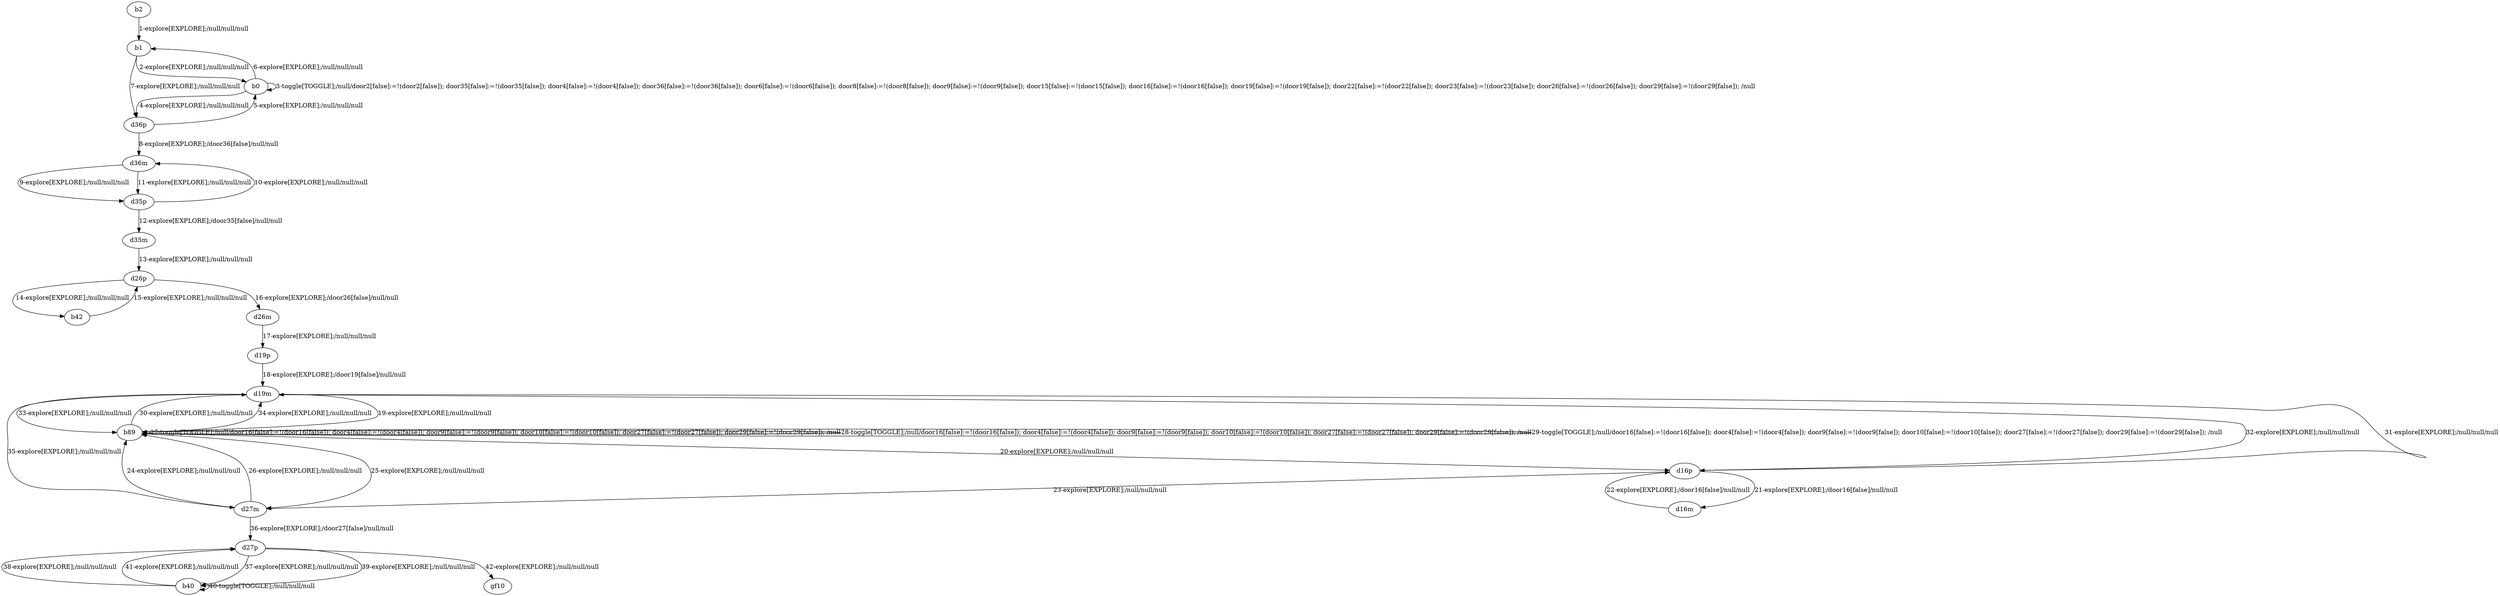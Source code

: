 # Total number of goals covered by this test: 1
# d19m --> d16p

digraph g {
"b2" -> "b1" [label = "1-explore[EXPLORE];/null/null/null"];
"b1" -> "b0" [label = "2-explore[EXPLORE];/null/null/null"];
"b0" -> "b0" [label = "3-toggle[TOGGLE];/null/door2[false]:=!(door2[false]); door35[false]:=!(door35[false]); door4[false]:=!(door4[false]); door36[false]:=!(door36[false]); door6[false]:=!(door6[false]); door8[false]:=!(door8[false]); door9[false]:=!(door9[false]); door15[false]:=!(door15[false]); door16[false]:=!(door16[false]); door19[false]:=!(door19[false]); door22[false]:=!(door22[false]); door23[false]:=!(door23[false]); door26[false]:=!(door26[false]); door29[false]:=!(door29[false]); /null"];
"b0" -> "d36p" [label = "4-explore[EXPLORE];/null/null/null"];
"d36p" -> "b0" [label = "5-explore[EXPLORE];/null/null/null"];
"b0" -> "b1" [label = "6-explore[EXPLORE];/null/null/null"];
"b1" -> "d36p" [label = "7-explore[EXPLORE];/null/null/null"];
"d36p" -> "d36m" [label = "8-explore[EXPLORE];/door36[false]/null/null"];
"d36m" -> "d35p" [label = "9-explore[EXPLORE];/null/null/null"];
"d35p" -> "d36m" [label = "10-explore[EXPLORE];/null/null/null"];
"d36m" -> "d35p" [label = "11-explore[EXPLORE];/null/null/null"];
"d35p" -> "d35m" [label = "12-explore[EXPLORE];/door35[false]/null/null"];
"d35m" -> "d26p" [label = "13-explore[EXPLORE];/null/null/null"];
"d26p" -> "b42" [label = "14-explore[EXPLORE];/null/null/null"];
"b42" -> "d26p" [label = "15-explore[EXPLORE];/null/null/null"];
"d26p" -> "d26m" [label = "16-explore[EXPLORE];/door26[false]/null/null"];
"d26m" -> "d19p" [label = "17-explore[EXPLORE];/null/null/null"];
"d19p" -> "d19m" [label = "18-explore[EXPLORE];/door19[false]/null/null"];
"d19m" -> "b89" [label = "19-explore[EXPLORE];/null/null/null"];
"b89" -> "d16p" [label = "20-explore[EXPLORE];/null/null/null"];
"d16p" -> "d16m" [label = "21-explore[EXPLORE];/door16[false]/null/null"];
"d16m" -> "d16p" [label = "22-explore[EXPLORE];/door16[false]/null/null"];
"d16p" -> "d27m" [label = "23-explore[EXPLORE];/null/null/null"];
"d27m" -> "b89" [label = "24-explore[EXPLORE];/null/null/null"];
"b89" -> "d27m" [label = "25-explore[EXPLORE];/null/null/null"];
"d27m" -> "b89" [label = "26-explore[EXPLORE];/null/null/null"];
"b89" -> "b89" [label = "27-toggle[TOGGLE];/null/door16[false]:=!(door16[false]); door4[false]:=!(door4[false]); door9[false]:=!(door9[false]); door10[false]:=!(door10[false]); door27[false]:=!(door27[false]); door29[false]:=!(door29[false]); /null"];
"b89" -> "b89" [label = "28-toggle[TOGGLE];/null/door16[false]:=!(door16[false]); door4[false]:=!(door4[false]); door9[false]:=!(door9[false]); door10[false]:=!(door10[false]); door27[false]:=!(door27[false]); door29[false]:=!(door29[false]); /null"];
"b89" -> "b89" [label = "29-toggle[TOGGLE];/null/door16[false]:=!(door16[false]); door4[false]:=!(door4[false]); door9[false]:=!(door9[false]); door10[false]:=!(door10[false]); door27[false]:=!(door27[false]); door29[false]:=!(door29[false]); /null"];
"b89" -> "d19m" [label = "30-explore[EXPLORE];/null/null/null"];
"d19m" -> "d16p" [label = "31-explore[EXPLORE];/null/null/null"];
"d16p" -> "d19m" [label = "32-explore[EXPLORE];/null/null/null"];
"d19m" -> "b89" [label = "33-explore[EXPLORE];/null/null/null"];
"b89" -> "d19m" [label = "34-explore[EXPLORE];/null/null/null"];
"d19m" -> "d27m" [label = "35-explore[EXPLORE];/null/null/null"];
"d27m" -> "d27p" [label = "36-explore[EXPLORE];/door27[false]/null/null"];
"d27p" -> "b40" [label = "37-explore[EXPLORE];/null/null/null"];
"b40" -> "d27p" [label = "38-explore[EXPLORE];/null/null/null"];
"d27p" -> "b40" [label = "39-explore[EXPLORE];/null/null/null"];
"b40" -> "b40" [label = "40-toggle[TOGGLE];/null/null/null"];
"b40" -> "d27p" [label = "41-explore[EXPLORE];/null/null/null"];
"d27p" -> "gf10" [label = "42-explore[EXPLORE];/null/null/null"];
}